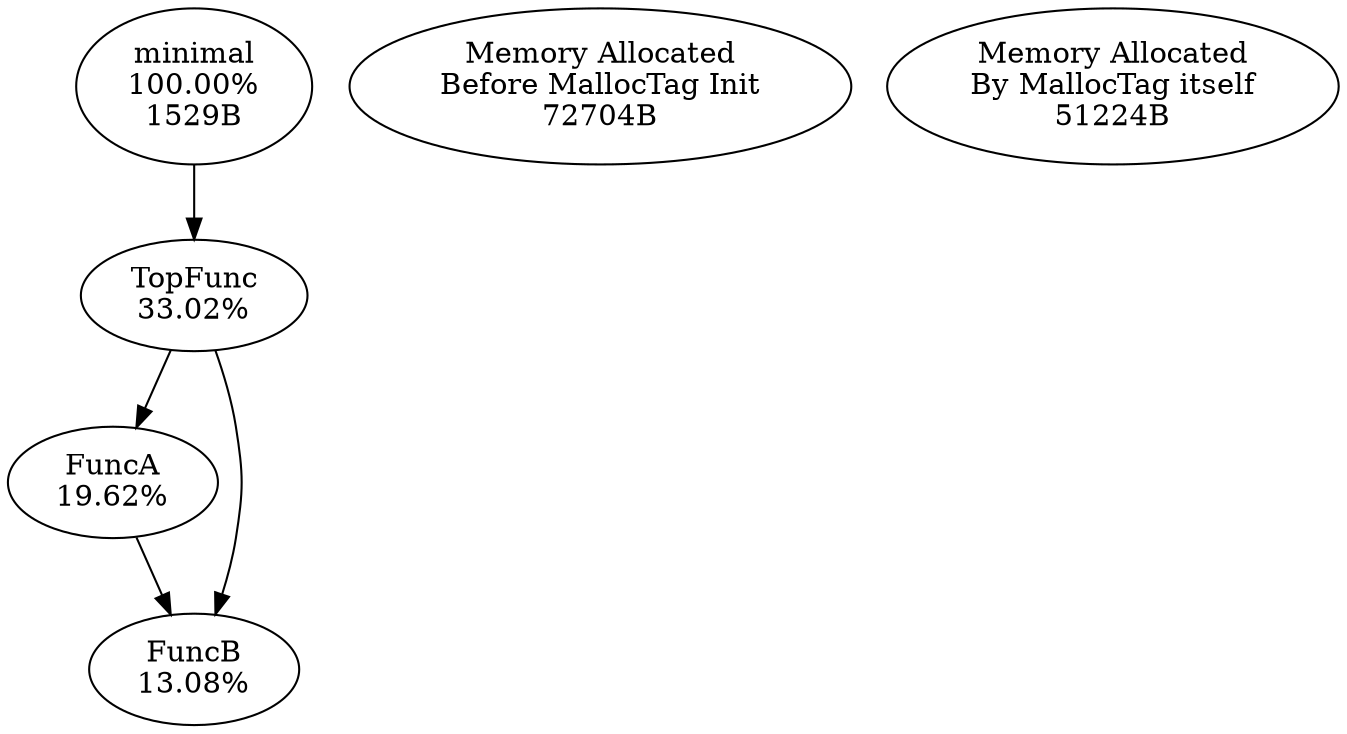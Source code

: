 digraph MallocTree {
minimal [label="minimal\n100.00%\n1529B"]
minimal -> TopFunc
TopFunc [label="TopFunc\n33.02%"]
TopFunc -> FuncA
TopFunc -> FuncB
FuncA [label="FuncA\n19.62%"]
FuncA -> FuncB
FuncB [label="FuncB\n13.08%"]
FuncB [label="FuncB\n13.08%"]
__before_init_node__ [label="Memory Allocated\nBefore MallocTag Init\n72704B"]
__malloctag_self_memory__ [label="Memory Allocated\nBy MallocTag itself\n51224B"]
}
